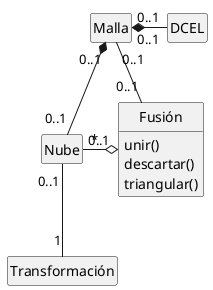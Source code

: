 @startuml
	skinparam monochrome true
	skinparam shadowing false
	hide circle
	hide empty members

	class Nube{}
	class Transformación{}

	class Fusión{
		unir()
		descartar()
		triangular()
	}

	class Malla{}
	class DCEL{}

	Nube "0..1" -- "1" Transformación
	Nube "*" -o "0..1" Fusión
	Malla "0..1" -- "0..1" Fusión
	Malla "0..1" *- "0..1" DCEL
	Malla "0..1" *-- "0..1" Nube

@enduml
